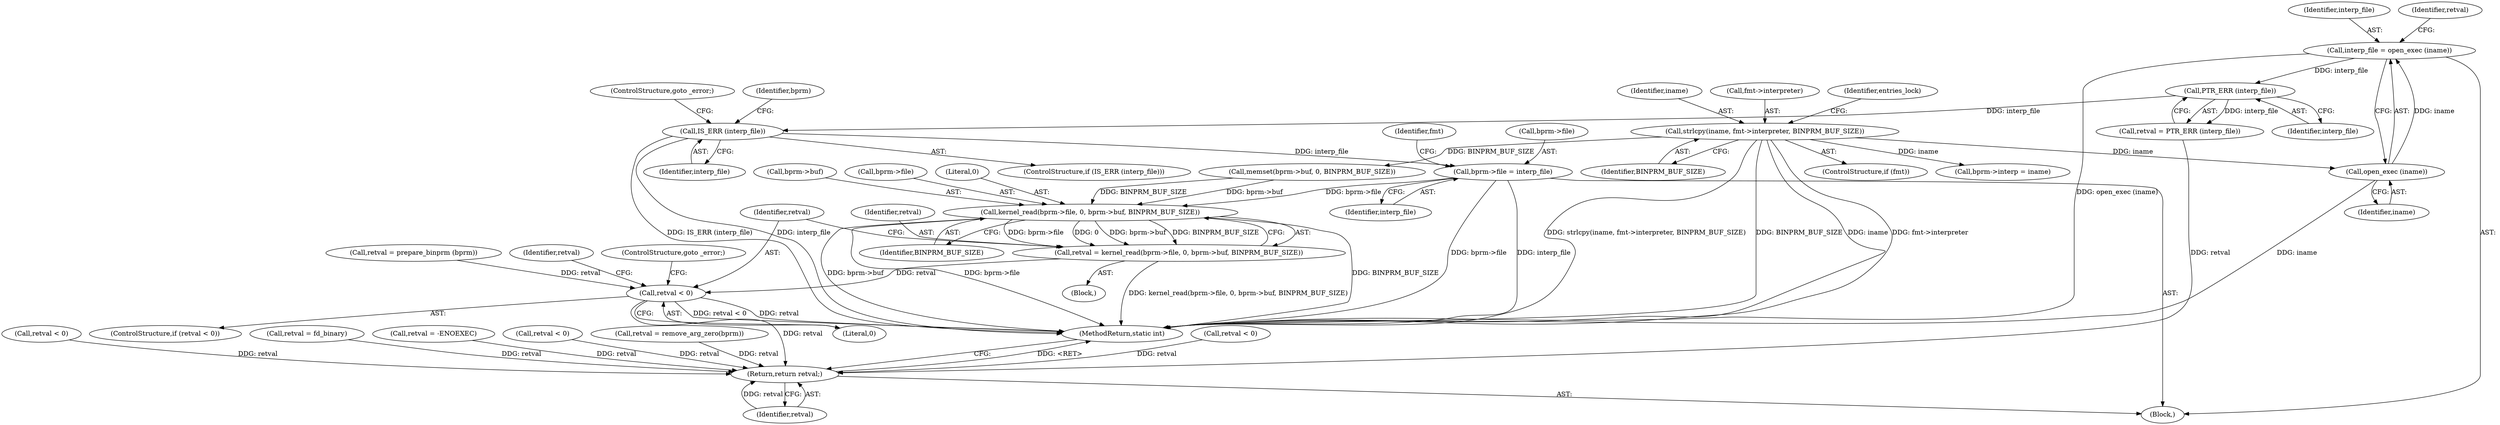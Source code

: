 digraph "0_linux_b66c5984017533316fd1951770302649baf1aa33@pointer" {
"1000286" [label="(Call,bprm->file = interp_file)"];
"1000283" [label="(Call,IS_ERR (interp_file))"];
"1000280" [label="(Call,PTR_ERR (interp_file))"];
"1000274" [label="(Call,interp_file = open_exec (iname))"];
"1000276" [label="(Call,open_exec (iname))"];
"1000144" [label="(Call,strlcpy(iname, fmt->interpreter, BINPRM_BUF_SIZE))"];
"1000306" [label="(Call,kernel_read(bprm->file, 0, bprm->buf, BINPRM_BUF_SIZE))"];
"1000304" [label="(Call,retval = kernel_read(bprm->file, 0, bprm->buf, BINPRM_BUF_SIZE))"];
"1000321" [label="(Call,retval < 0)"];
"1000335" [label="(Return,return retval;)"];
"1000283" [label="(Call,IS_ERR (interp_file))"];
"1000294" [label="(Identifier,fmt)"];
"1000288" [label="(Identifier,bprm)"];
"1000330" [label="(Call,retval < 0)"];
"1000336" [label="(Identifier,retval)"];
"1000275" [label="(Identifier,interp_file)"];
"1000280" [label="(Call,PTR_ERR (interp_file))"];
"1000279" [label="(Identifier,retval)"];
"1000321" [label="(Call,retval < 0)"];
"1000285" [label="(ControlStructure,goto _error;)"];
"1000277" [label="(Identifier,iname)"];
"1000324" [label="(ControlStructure,goto _error;)"];
"1000320" [label="(ControlStructure,if (retval < 0))"];
"1000286" [label="(Call,bprm->file = interp_file)"];
"1000152" [label="(Identifier,entries_lock)"];
"1000314" [label="(Identifier,BINPRM_BUF_SIZE)"];
"1000142" [label="(ControlStructure,if (fmt))"];
"1000335" [label="(Return,return retval;)"];
"1000110" [label="(Block,)"];
"1000261" [label="(Call,retval < 0)"];
"1000269" [label="(Call,bprm->interp = iname)"];
"1000187" [label="(Call,retval = fd_binary)"];
"1000145" [label="(Identifier,iname)"];
"1000311" [label="(Call,bprm->buf)"];
"1000127" [label="(Call,retval = -ENOEXEC)"];
"1000144" [label="(Call,strlcpy(iname, fmt->interpreter, BINPRM_BUF_SIZE))"];
"1000281" [label="(Identifier,interp_file)"];
"1000146" [label="(Call,fmt->interpreter)"];
"1000290" [label="(Identifier,interp_file)"];
"1000306" [label="(Call,kernel_read(bprm->file, 0, bprm->buf, BINPRM_BUF_SIZE))"];
"1000284" [label="(Identifier,interp_file)"];
"1000323" [label="(Literal,0)"];
"1000326" [label="(Identifier,retval)"];
"1000282" [label="(ControlStructure,if (IS_ERR (interp_file)))"];
"1000245" [label="(Call,retval < 0)"];
"1000298" [label="(Call,memset(bprm->buf, 0, BINPRM_BUF_SIZE))"];
"1000149" [label="(Identifier,BINPRM_BUF_SIZE)"];
"1000297" [label="(Block,)"];
"1000287" [label="(Call,bprm->file)"];
"1000304" [label="(Call,retval = kernel_read(bprm->file, 0, bprm->buf, BINPRM_BUF_SIZE))"];
"1000355" [label="(MethodReturn,static int)"];
"1000305" [label="(Identifier,retval)"];
"1000278" [label="(Call,retval = PTR_ERR (interp_file))"];
"1000307" [label="(Call,bprm->file)"];
"1000322" [label="(Identifier,retval)"];
"1000316" [label="(Call,retval = prepare_binprm (bprm))"];
"1000165" [label="(Call,retval = remove_arg_zero(bprm))"];
"1000276" [label="(Call,open_exec (iname))"];
"1000274" [label="(Call,interp_file = open_exec (iname))"];
"1000310" [label="(Literal,0)"];
"1000286" -> "1000110"  [label="AST: "];
"1000286" -> "1000290"  [label="CFG: "];
"1000287" -> "1000286"  [label="AST: "];
"1000290" -> "1000286"  [label="AST: "];
"1000294" -> "1000286"  [label="CFG: "];
"1000286" -> "1000355"  [label="DDG: interp_file"];
"1000286" -> "1000355"  [label="DDG: bprm->file"];
"1000283" -> "1000286"  [label="DDG: interp_file"];
"1000286" -> "1000306"  [label="DDG: bprm->file"];
"1000283" -> "1000282"  [label="AST: "];
"1000283" -> "1000284"  [label="CFG: "];
"1000284" -> "1000283"  [label="AST: "];
"1000285" -> "1000283"  [label="CFG: "];
"1000288" -> "1000283"  [label="CFG: "];
"1000283" -> "1000355"  [label="DDG: interp_file"];
"1000283" -> "1000355"  [label="DDG: IS_ERR (interp_file)"];
"1000280" -> "1000283"  [label="DDG: interp_file"];
"1000280" -> "1000278"  [label="AST: "];
"1000280" -> "1000281"  [label="CFG: "];
"1000281" -> "1000280"  [label="AST: "];
"1000278" -> "1000280"  [label="CFG: "];
"1000280" -> "1000278"  [label="DDG: interp_file"];
"1000274" -> "1000280"  [label="DDG: interp_file"];
"1000274" -> "1000110"  [label="AST: "];
"1000274" -> "1000276"  [label="CFG: "];
"1000275" -> "1000274"  [label="AST: "];
"1000276" -> "1000274"  [label="AST: "];
"1000279" -> "1000274"  [label="CFG: "];
"1000274" -> "1000355"  [label="DDG: open_exec (iname)"];
"1000276" -> "1000274"  [label="DDG: iname"];
"1000276" -> "1000277"  [label="CFG: "];
"1000277" -> "1000276"  [label="AST: "];
"1000276" -> "1000355"  [label="DDG: iname"];
"1000144" -> "1000276"  [label="DDG: iname"];
"1000144" -> "1000142"  [label="AST: "];
"1000144" -> "1000149"  [label="CFG: "];
"1000145" -> "1000144"  [label="AST: "];
"1000146" -> "1000144"  [label="AST: "];
"1000149" -> "1000144"  [label="AST: "];
"1000152" -> "1000144"  [label="CFG: "];
"1000144" -> "1000355"  [label="DDG: strlcpy(iname, fmt->interpreter, BINPRM_BUF_SIZE)"];
"1000144" -> "1000355"  [label="DDG: BINPRM_BUF_SIZE"];
"1000144" -> "1000355"  [label="DDG: iname"];
"1000144" -> "1000355"  [label="DDG: fmt->interpreter"];
"1000144" -> "1000269"  [label="DDG: iname"];
"1000144" -> "1000298"  [label="DDG: BINPRM_BUF_SIZE"];
"1000306" -> "1000304"  [label="AST: "];
"1000306" -> "1000314"  [label="CFG: "];
"1000307" -> "1000306"  [label="AST: "];
"1000310" -> "1000306"  [label="AST: "];
"1000311" -> "1000306"  [label="AST: "];
"1000314" -> "1000306"  [label="AST: "];
"1000304" -> "1000306"  [label="CFG: "];
"1000306" -> "1000355"  [label="DDG: bprm->buf"];
"1000306" -> "1000355"  [label="DDG: bprm->file"];
"1000306" -> "1000355"  [label="DDG: BINPRM_BUF_SIZE"];
"1000306" -> "1000304"  [label="DDG: bprm->file"];
"1000306" -> "1000304"  [label="DDG: 0"];
"1000306" -> "1000304"  [label="DDG: bprm->buf"];
"1000306" -> "1000304"  [label="DDG: BINPRM_BUF_SIZE"];
"1000298" -> "1000306"  [label="DDG: bprm->buf"];
"1000298" -> "1000306"  [label="DDG: BINPRM_BUF_SIZE"];
"1000304" -> "1000297"  [label="AST: "];
"1000305" -> "1000304"  [label="AST: "];
"1000322" -> "1000304"  [label="CFG: "];
"1000304" -> "1000355"  [label="DDG: kernel_read(bprm->file, 0, bprm->buf, BINPRM_BUF_SIZE)"];
"1000304" -> "1000321"  [label="DDG: retval"];
"1000321" -> "1000320"  [label="AST: "];
"1000321" -> "1000323"  [label="CFG: "];
"1000322" -> "1000321"  [label="AST: "];
"1000323" -> "1000321"  [label="AST: "];
"1000324" -> "1000321"  [label="CFG: "];
"1000326" -> "1000321"  [label="CFG: "];
"1000321" -> "1000355"  [label="DDG: retval"];
"1000321" -> "1000355"  [label="DDG: retval < 0"];
"1000316" -> "1000321"  [label="DDG: retval"];
"1000321" -> "1000335"  [label="DDG: retval"];
"1000335" -> "1000110"  [label="AST: "];
"1000335" -> "1000336"  [label="CFG: "];
"1000336" -> "1000335"  [label="AST: "];
"1000355" -> "1000335"  [label="CFG: "];
"1000335" -> "1000355"  [label="DDG: <RET>"];
"1000336" -> "1000335"  [label="DDG: retval"];
"1000187" -> "1000335"  [label="DDG: retval"];
"1000330" -> "1000335"  [label="DDG: retval"];
"1000165" -> "1000335"  [label="DDG: retval"];
"1000261" -> "1000335"  [label="DDG: retval"];
"1000127" -> "1000335"  [label="DDG: retval"];
"1000245" -> "1000335"  [label="DDG: retval"];
"1000278" -> "1000335"  [label="DDG: retval"];
}
